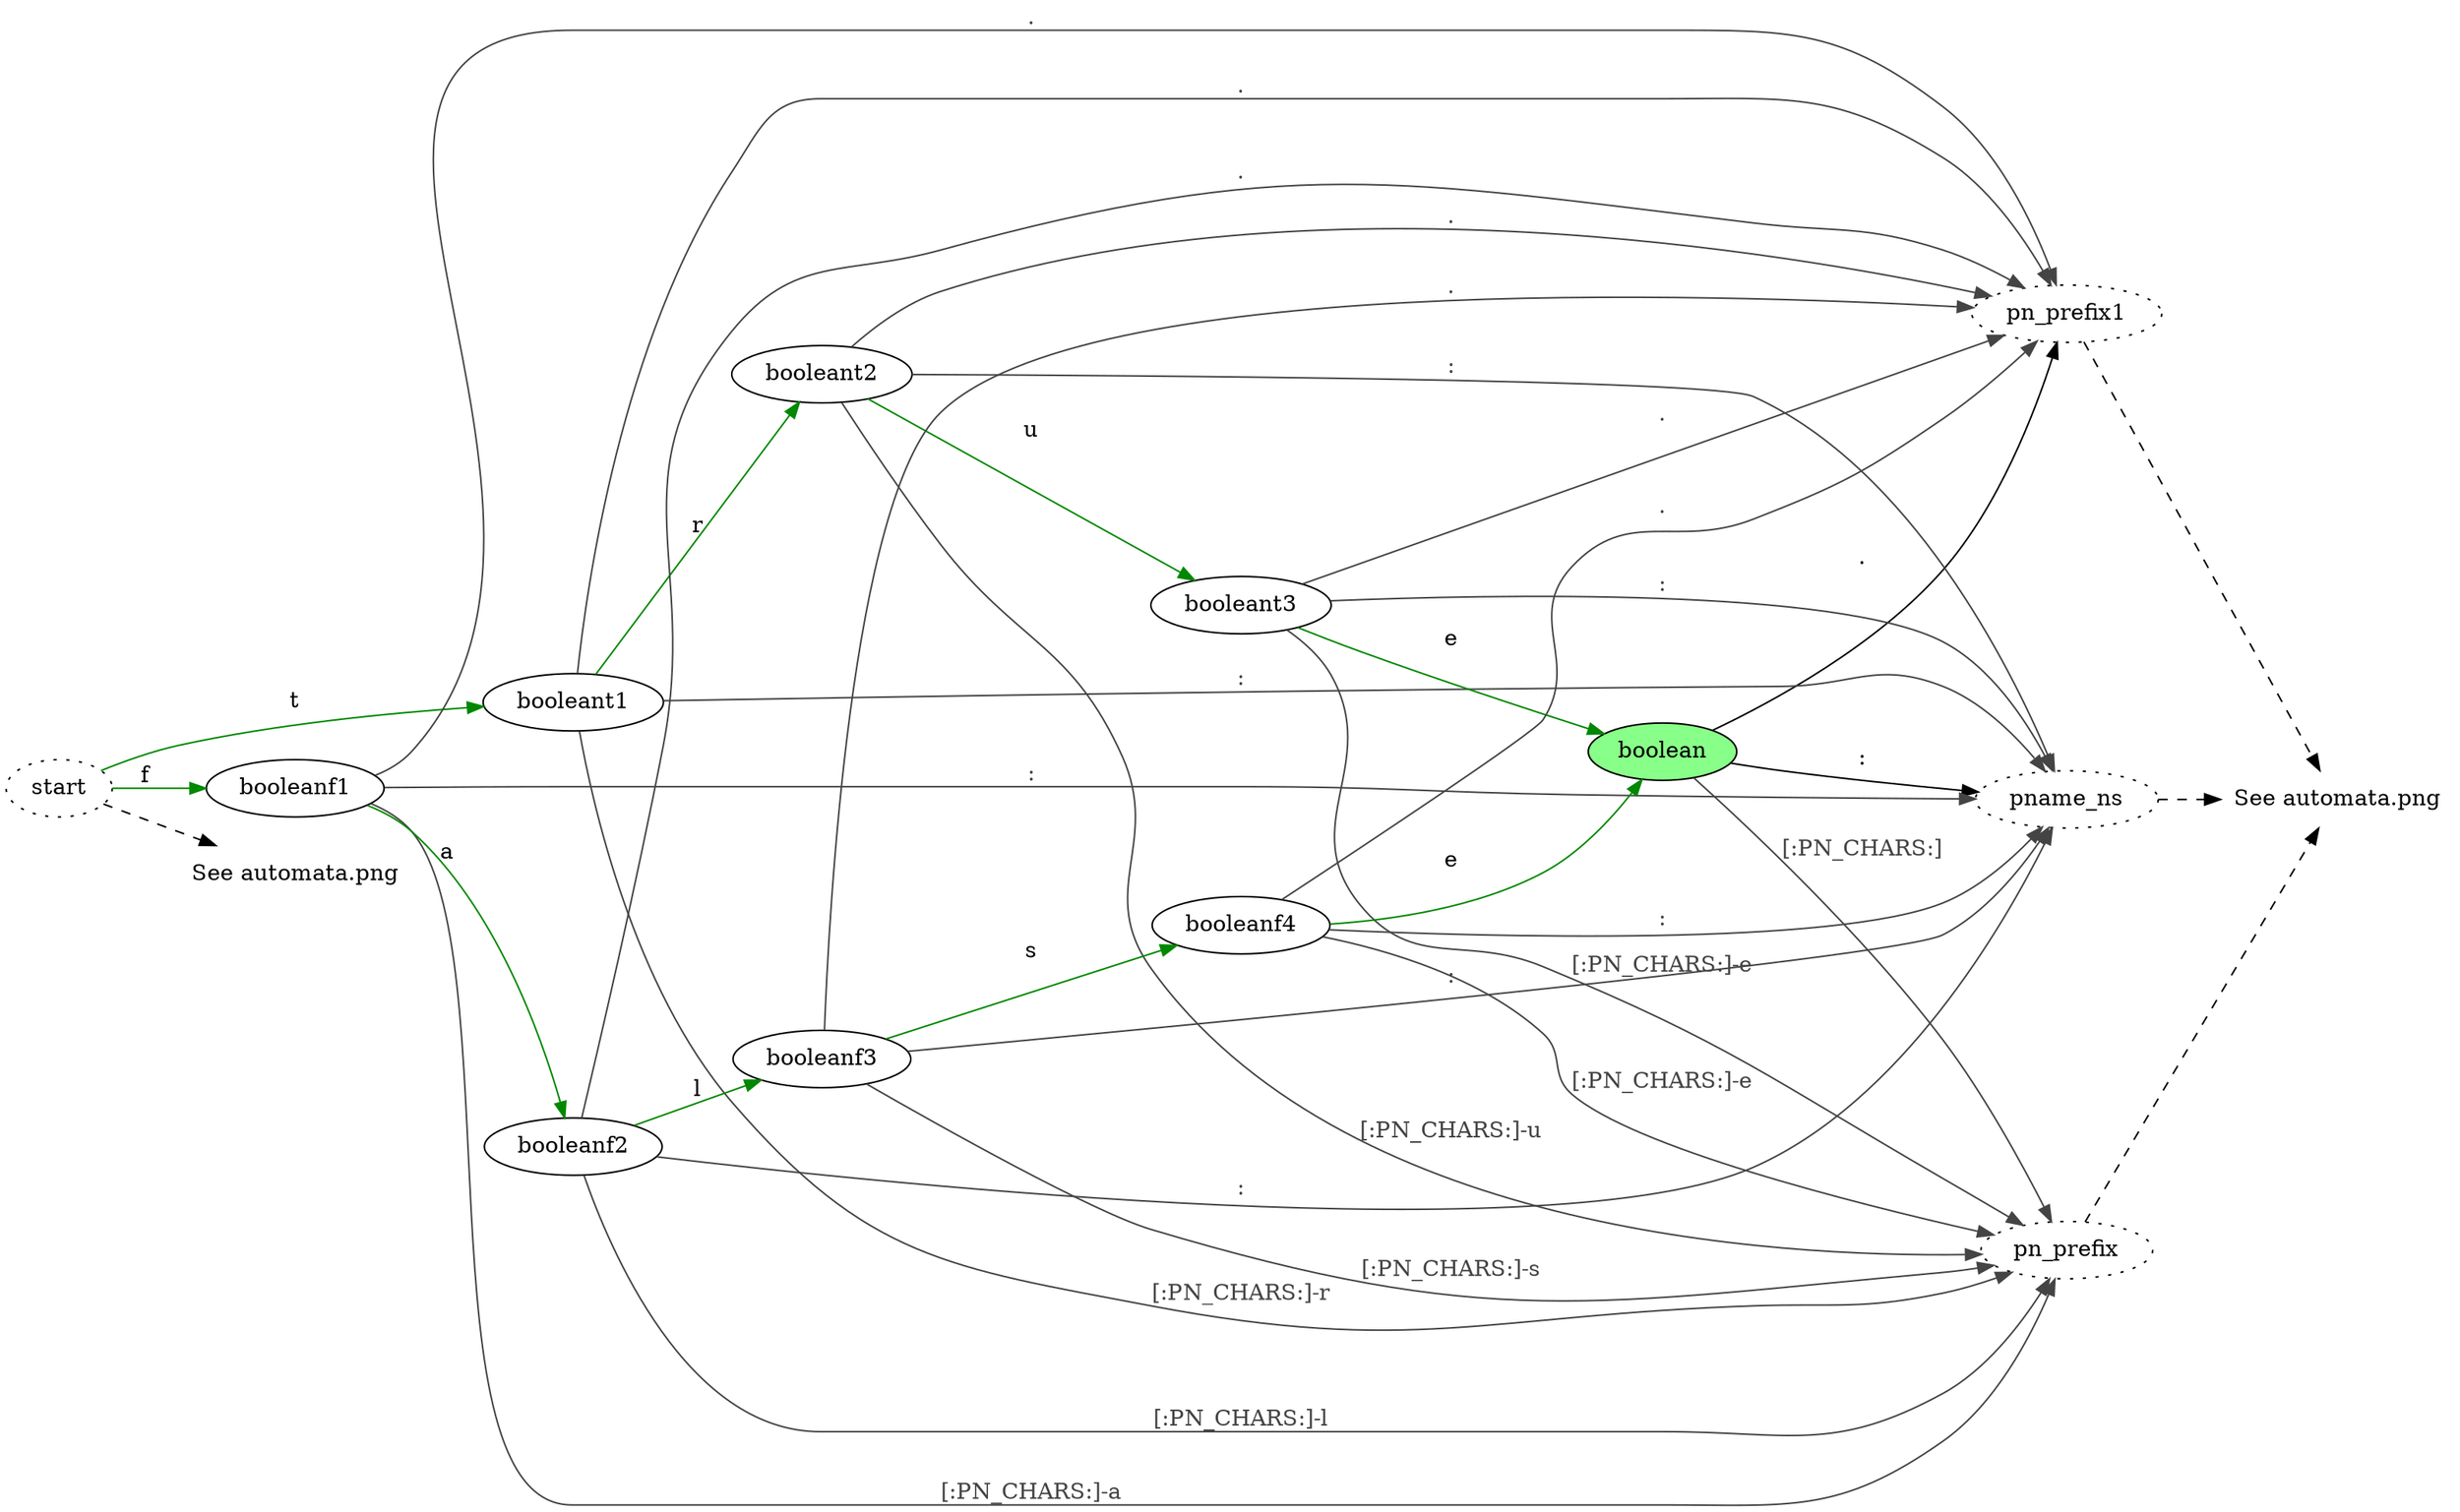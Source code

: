 // boolean.dot

// Copyright 2020 cnngimenez

// Author: cnngimenez

// This program is free software: you can redistribute it and/or modify
// it under the terms of the GNU General Public License as published by
// the Free Software Foundation, either version 3 of the License, or
// (at your option) any later version.

// This program is distributed in the hope that it will be useful,
// but WITHOUT ANY WARRANTY; without even the implied warranty of
// MERCHANTABILITY or FITNESS FOR A PARTICULAR PURPOSE.  See the
// GNU General Public License for more details.

// You should have received a copy of the GNU General Public License
// along with this program.  If not, see <http://www.gnu.org/licenses/>.

digraph booleans {
        // rotate=90;
        rankdir=LR;
        node [];

        boolean [style=filled, fillcolor="#88ff88"];
        see_automata_png [shape=plaintext, label="See automata.png"];
        see_automata_png2 [shape=plaintext, label="See automata.png"];	
	start [style=dotted];
	pname_ns [style=dotted];
	pn_prefix1 [style=dotted];
	pn_prefix [style=dotted];

	start -> see_automata_png2 [style=dashed];
	
        start -> booleant1 [label="t", color="#008800"];
	booleant1 -> booleant2 [label="r", color="#008800"];
        booleant1 -> pn_prefix [label="[:PN_CHARS:]-r", color="#444444", fontcolor="#444444"];	
	booleant1 -> pn_prefix1 [label=".", color="#444444", fontcolor="#444444"];
        booleant1 -> pname_ns [label=":", color="#444444", fontcolor="#444444"];
	
	booleant2 -> booleant3 [label="u", color="#008800"];
	booleant2 -> pn_prefix [label="[:PN_CHARS:]-u", color="#444444", fontcolor="#444444"];        
	booleant2 -> pn_prefix1 [label=".", color="#444444", fontcolor="#444444"];
        booleant2 -> pname_ns [label=":", color="#444444", fontcolor="#444444"];
	
        booleant3 -> boolean [label="e", color="#008800"];
        booleant3 -> pn_prefix [label="[:PN_CHARS:]-e", color="#444444", fontcolor="#444444"];         
	booleant3 -> pn_prefix1 [label=".", color="#444444", fontcolor="#444444"];
        booleant3 -> pname_ns [label=":", color="#444444", fontcolor="#444444"];
	
        boolean -> pn_prefix [label="[:PN_CHARS:]", color="#444444", fontcolor="#444444"];

        start -> booleanf1 [label="f", color="#008800"];

        booleanf1 -> booleanf2 [label="a", color="#008800"];
	booleanf1 -> pn_prefix [label="[:PN_CHARS:]-a", color="#444444", fontcolor="#444444"];
	booleanf1 -> pn_prefix1 [label=".", color="#444444", fontcolor="#444444"];
        booleanf1 -> pname_ns [label=":", color="#444444", fontcolor="#444444"];
	
        booleanf2 -> booleanf3 [label="l", color="#008800"];
        booleanf2 -> pn_prefix [label="[:PN_CHARS:]-l", color="#444444", fontcolor="#444444"];
	booleanf2 -> pn_prefix1 [label=".", color="#444444", fontcolor="#444444"];
        booleanf2 -> pname_ns [label=":", color="#444444", fontcolor="#444444"];
	
        booleanf3 -> booleanf4 [label="s", color="#008800"];
        booleanf3 -> pn_prefix [label="[:PN_CHARS:]-s", color="#444444", fontcolor="#444444"];
	booleanf3 -> pn_prefix1 [label=".", color="#444444", fontcolor="#444444"];
        booleanf3 -> pname_ns [label=":", color="#444444", fontcolor="#444444"];
	
        booleanf4 -> boolean [label="e", color="#008800"];
        booleanf4 -> pn_prefix [label="[:PN_CHARS:]-e", color="#444444", fontcolor="#444444"];
	booleanf4 -> pn_prefix1 [label=".", color="#444444", fontcolor="#444444"];
        booleanf4 -> pname_ns [label=":", color="#444444", fontcolor="#444444"];
	
	boolean -> pn_prefix1 [label="."];
	boolean -> pname_ns [label=":"];
	
        pn_prefix -> see_automata_png [style=dashed];
	pn_prefix1 -> see_automata_png [style=dashed];
	pname_ns -> see_automata_png [style=dashed];

}

